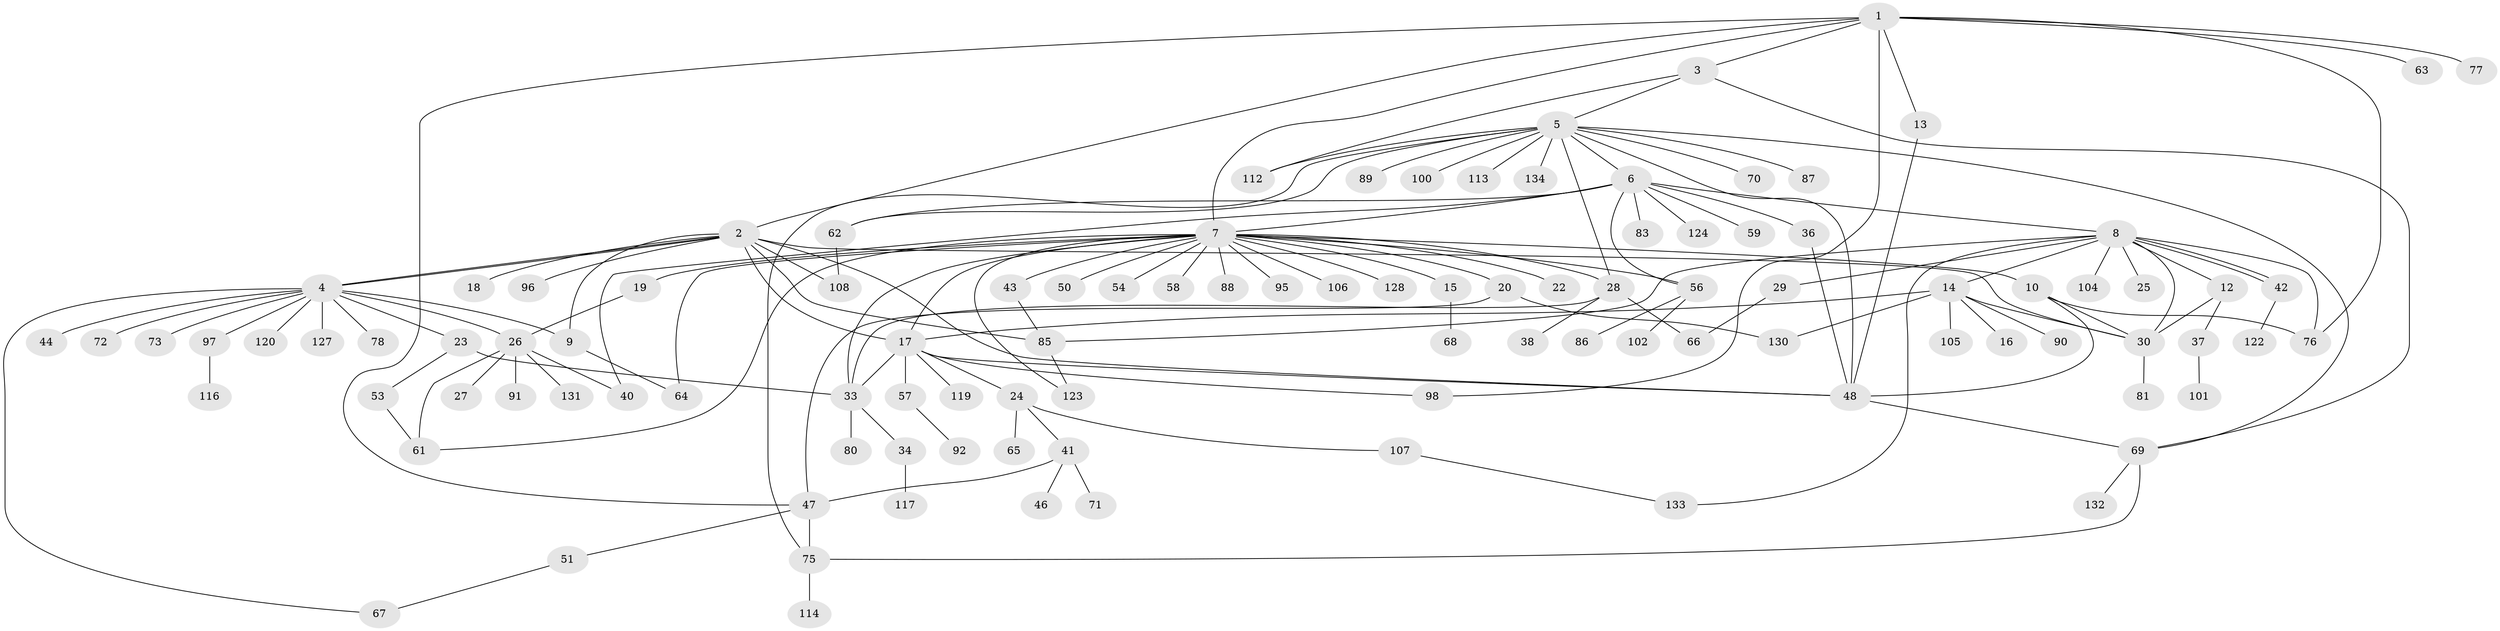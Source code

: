 // original degree distribution, {8: 0.022388059701492536, 11: 0.007462686567164179, 4: 0.05970149253731343, 14: 0.007462686567164179, 15: 0.007462686567164179, 10: 0.007462686567164179, 22: 0.007462686567164179, 13: 0.007462686567164179, 3: 0.09701492537313433, 5: 0.05223880597014925, 2: 0.26119402985074625, 1: 0.44776119402985076, 6: 0.007462686567164179, 7: 0.007462686567164179}
// Generated by graph-tools (version 1.1) at 2025/11/02/27/25 16:11:14]
// undirected, 106 vertices, 149 edges
graph export_dot {
graph [start="1"]
  node [color=gray90,style=filled];
  1 [super="+129"];
  2 [super="+118"];
  3 [super="+82"];
  4 [super="+32"];
  5 [super="+39"];
  6 [super="+60"];
  7 [super="+125"];
  8 [super="+21"];
  9 [super="+11"];
  10 [super="+103"];
  12 [super="+111"];
  13 [super="+52"];
  14 [super="+99"];
  15;
  16;
  17 [super="+121"];
  18;
  19 [super="+110"];
  20;
  22;
  23;
  24 [super="+45"];
  25;
  26 [super="+31"];
  27;
  28 [super="+35"];
  29;
  30 [super="+109"];
  33 [super="+49"];
  34;
  36;
  37;
  38;
  40;
  41;
  42;
  43;
  44;
  46;
  47 [super="+115"];
  48 [super="+55"];
  50;
  51;
  53 [super="+74"];
  54;
  56 [super="+84"];
  57;
  58;
  59;
  61 [super="+79"];
  62;
  63;
  64;
  65 [super="+93"];
  66;
  67;
  68;
  69;
  70;
  71;
  72;
  73;
  75;
  76;
  77;
  78;
  80;
  81 [super="+94"];
  83;
  85 [super="+126"];
  86;
  87;
  88;
  89;
  90;
  91;
  92;
  95;
  96;
  97;
  98;
  100;
  101;
  102;
  104;
  105;
  106;
  107;
  108;
  112;
  113;
  114;
  116;
  117;
  119;
  120;
  122;
  123;
  124;
  127;
  128;
  130;
  131;
  132;
  133;
  134;
  1 -- 2;
  1 -- 3;
  1 -- 7;
  1 -- 13;
  1 -- 47;
  1 -- 63;
  1 -- 77;
  1 -- 98;
  1 -- 76;
  2 -- 4;
  2 -- 4;
  2 -- 18;
  2 -- 48;
  2 -- 96;
  2 -- 108;
  2 -- 17;
  2 -- 9;
  2 -- 30;
  2 -- 85;
  3 -- 5;
  3 -- 112;
  3 -- 69;
  4 -- 9;
  4 -- 23;
  4 -- 44;
  4 -- 67;
  4 -- 73;
  4 -- 78;
  4 -- 97;
  4 -- 120;
  4 -- 127;
  4 -- 26;
  4 -- 72;
  5 -- 6;
  5 -- 28;
  5 -- 48;
  5 -- 62;
  5 -- 69;
  5 -- 70;
  5 -- 75;
  5 -- 87;
  5 -- 89;
  5 -- 100;
  5 -- 112;
  5 -- 113;
  5 -- 134;
  6 -- 7;
  6 -- 8;
  6 -- 36;
  6 -- 40;
  6 -- 56;
  6 -- 59;
  6 -- 62;
  6 -- 124;
  6 -- 83;
  7 -- 10;
  7 -- 15;
  7 -- 17;
  7 -- 19;
  7 -- 20;
  7 -- 22;
  7 -- 43;
  7 -- 50;
  7 -- 54;
  7 -- 58;
  7 -- 64;
  7 -- 88;
  7 -- 95;
  7 -- 106;
  7 -- 123;
  7 -- 128;
  7 -- 56;
  7 -- 28;
  7 -- 33;
  7 -- 61;
  8 -- 12;
  8 -- 14;
  8 -- 25;
  8 -- 29;
  8 -- 30;
  8 -- 42;
  8 -- 42;
  8 -- 76;
  8 -- 85;
  8 -- 104;
  8 -- 133;
  9 -- 64;
  10 -- 30;
  10 -- 76;
  10 -- 48;
  12 -- 37;
  12 -- 30;
  13 -- 48;
  14 -- 16;
  14 -- 17;
  14 -- 30;
  14 -- 90;
  14 -- 105;
  14 -- 130;
  15 -- 68;
  17 -- 24;
  17 -- 48;
  17 -- 57;
  17 -- 98;
  17 -- 119;
  17 -- 33;
  19 -- 26;
  20 -- 47;
  20 -- 130;
  23 -- 53;
  23 -- 33;
  24 -- 41;
  24 -- 65;
  24 -- 107;
  26 -- 27;
  26 -- 91;
  26 -- 131;
  26 -- 40;
  26 -- 61;
  28 -- 33;
  28 -- 38;
  28 -- 66;
  29 -- 66;
  30 -- 81;
  33 -- 34;
  33 -- 80;
  34 -- 117;
  36 -- 48;
  37 -- 101;
  41 -- 46;
  41 -- 47;
  41 -- 71;
  42 -- 122;
  43 -- 85;
  47 -- 51;
  47 -- 75;
  48 -- 69;
  51 -- 67;
  53 -- 61;
  56 -- 86;
  56 -- 102;
  57 -- 92;
  62 -- 108;
  69 -- 75;
  69 -- 132;
  75 -- 114;
  85 -- 123;
  97 -- 116;
  107 -- 133;
}

